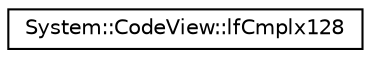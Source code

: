 digraph G
{
  edge [fontname="Helvetica",fontsize="10",labelfontname="Helvetica",labelfontsize="10"];
  node [fontname="Helvetica",fontsize="10",shape=record];
  rankdir="LR";
  Node1 [label="System::CodeView::lfCmplx128",height=0.2,width=0.4,color="black", fillcolor="white", style="filled",URL="$struct_system_1_1_code_view_1_1lf_cmplx128.html"];
}
